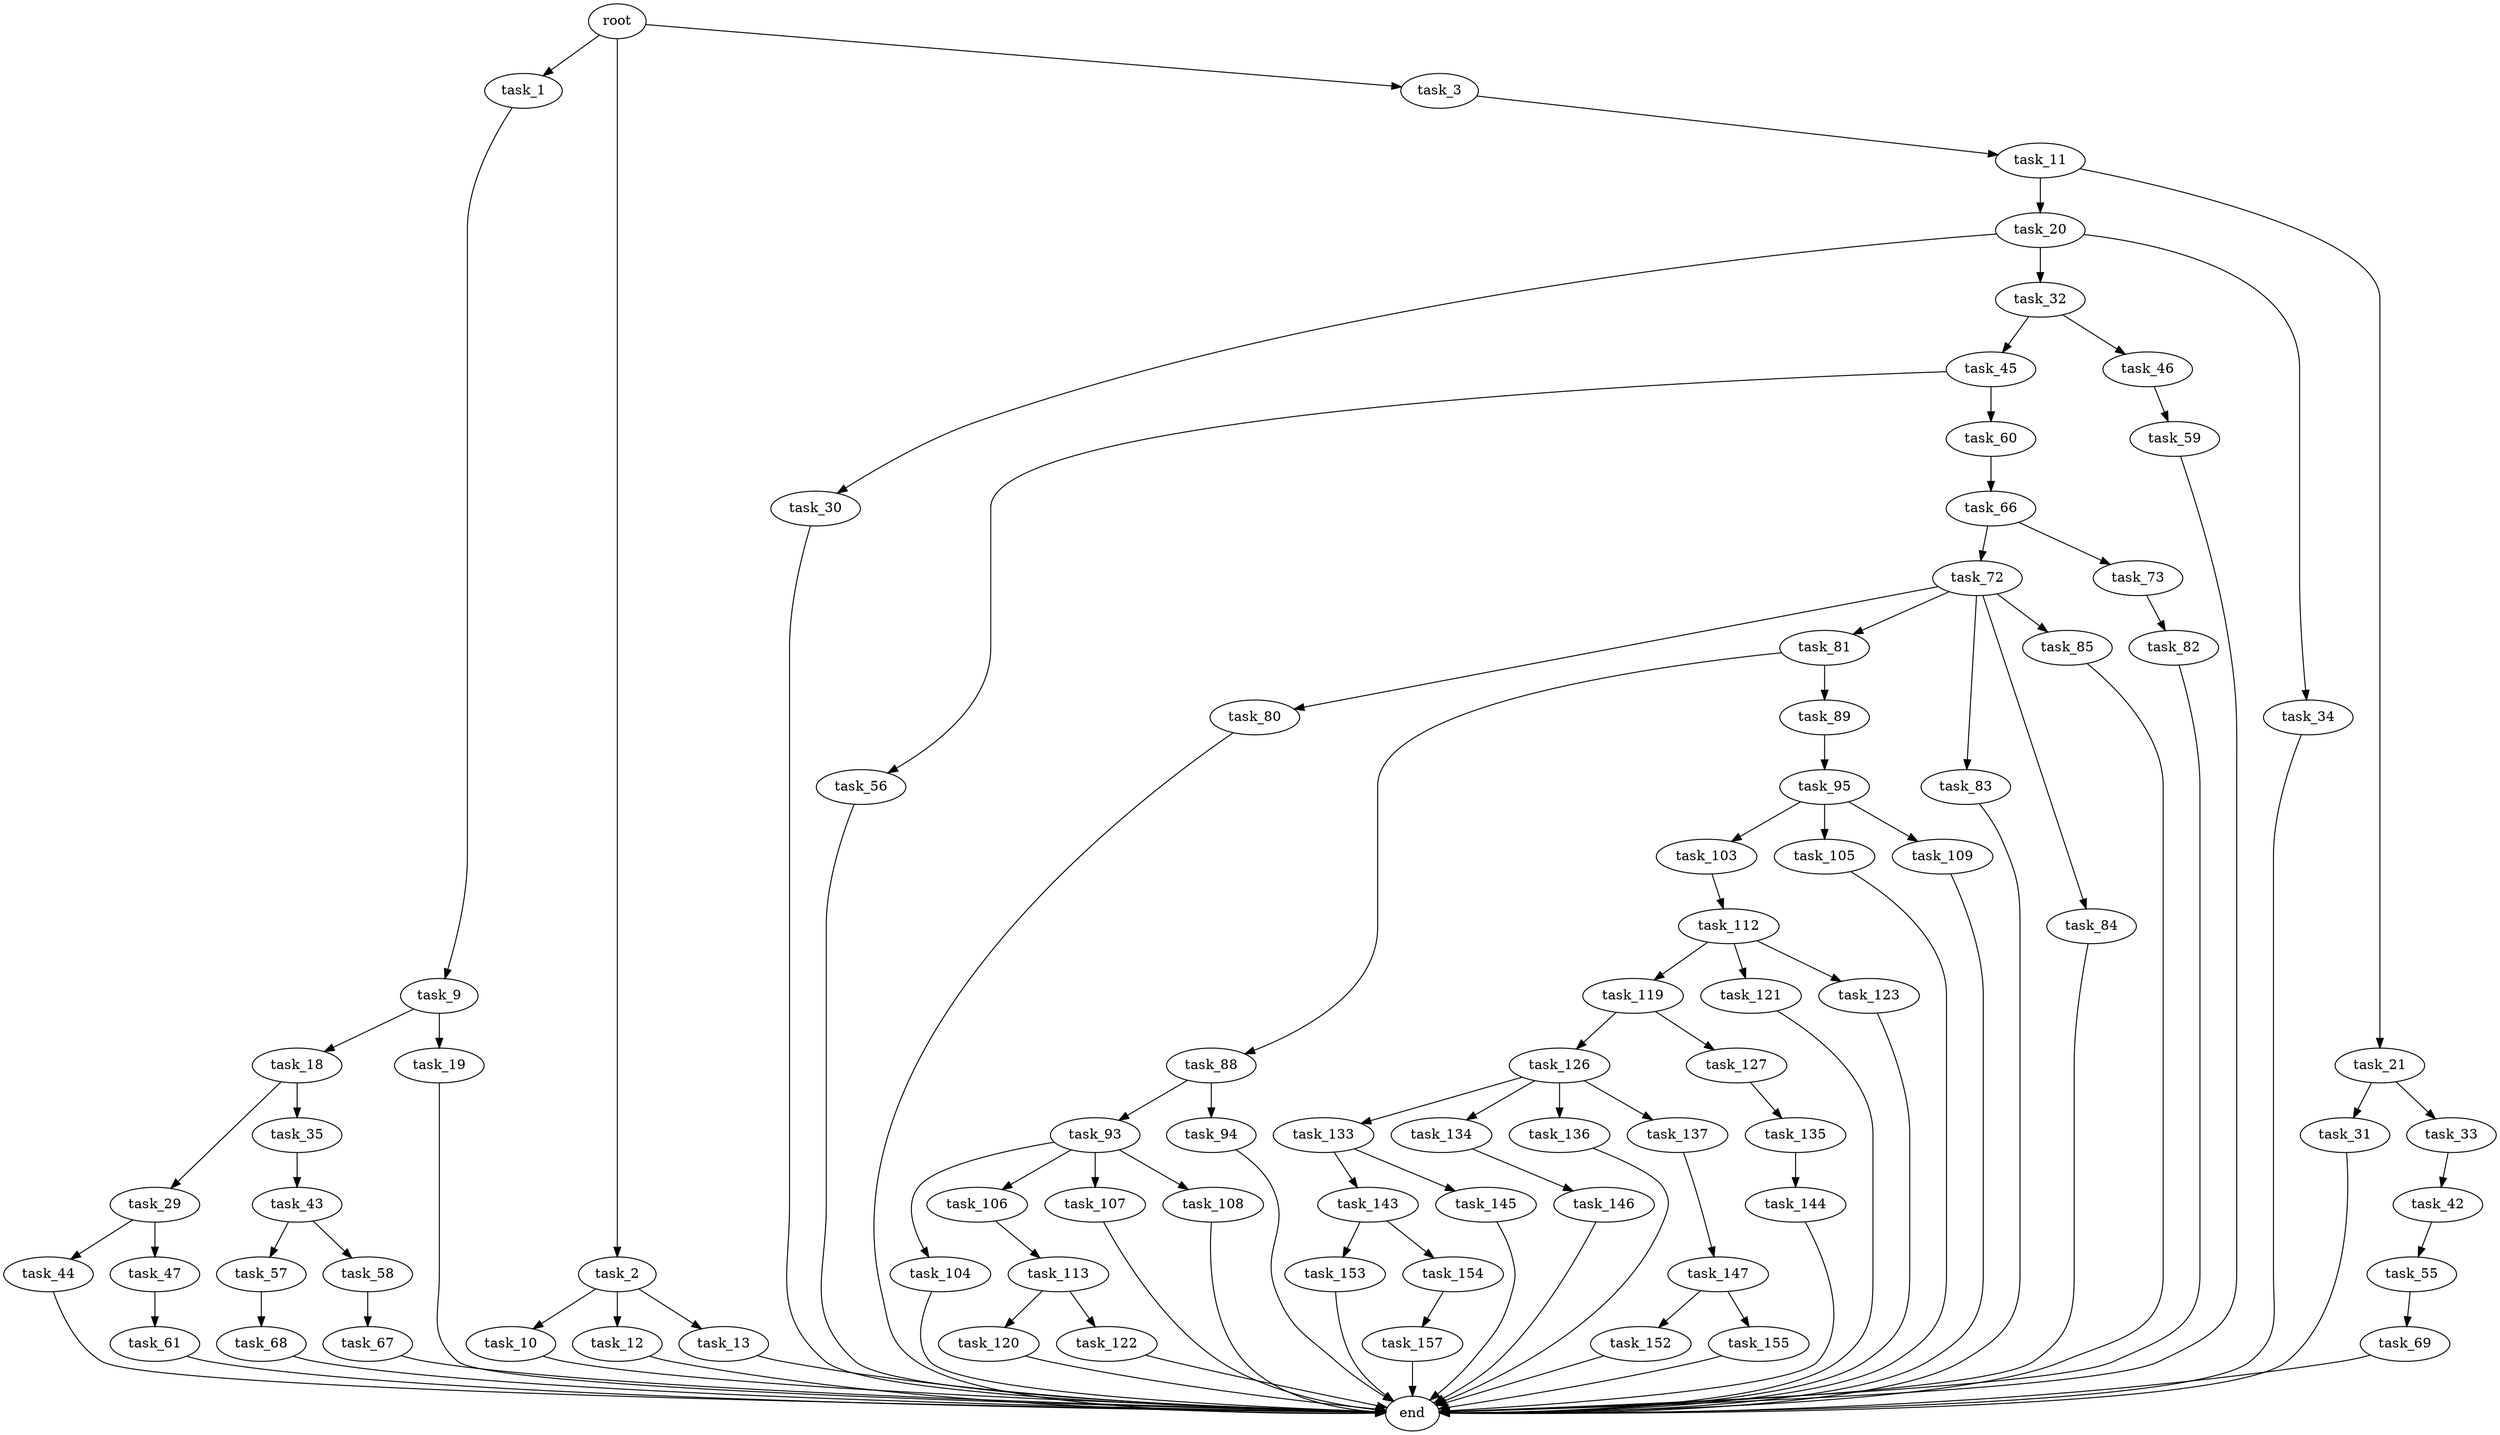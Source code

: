 digraph G {
  root [size="0.000000"];
  task_1 [size="139670862603.000000"];
  task_2 [size="836003622259.000000"];
  task_3 [size="552521671286.000000"];
  task_9 [size="29574772573.000000"];
  task_10 [size="1220306083893.000000"];
  task_11 [size="86522571833.000000"];
  task_12 [size="25202151942.000000"];
  task_13 [size="779642765814.000000"];
  task_18 [size="3108519754.000000"];
  task_19 [size="549755813888.000000"];
  task_20 [size="28991029248.000000"];
  task_21 [size="1703653532.000000"];
  task_29 [size="368293445632.000000"];
  task_30 [size="5663726916.000000"];
  task_31 [size="554088588446.000000"];
  task_32 [size="231928233984.000000"];
  task_33 [size="231928233984.000000"];
  task_34 [size="28991029248.000000"];
  task_35 [size="782757789696.000000"];
  task_42 [size="11073234649.000000"];
  task_43 [size="6411803488.000000"];
  task_44 [size="4636868148.000000"];
  task_45 [size="45230891384.000000"];
  task_46 [size="249734716699.000000"];
  task_47 [size="74874147919.000000"];
  task_55 [size="5058030637.000000"];
  task_56 [size="572706680180.000000"];
  task_57 [size="1819752580.000000"];
  task_58 [size="1073741824000.000000"];
  task_59 [size="549755813888.000000"];
  task_60 [size="673043573215.000000"];
  task_61 [size="134217728000.000000"];
  task_66 [size="7904751706.000000"];
  task_67 [size="28991029248.000000"];
  task_68 [size="231928233984.000000"];
  task_69 [size="199984341586.000000"];
  task_72 [size="2735019723.000000"];
  task_73 [size="231928233984.000000"];
  task_80 [size="12456329368.000000"];
  task_81 [size="36411412110.000000"];
  task_82 [size="8589934592.000000"];
  task_83 [size="25920141889.000000"];
  task_84 [size="549755813888.000000"];
  task_85 [size="28991029248.000000"];
  task_88 [size="8589934592.000000"];
  task_89 [size="4218643349.000000"];
  task_93 [size="3147854451.000000"];
  task_94 [size="2554143191.000000"];
  task_95 [size="4327368304.000000"];
  task_103 [size="27936151486.000000"];
  task_104 [size="30168558841.000000"];
  task_105 [size="406740566510.000000"];
  task_106 [size="7938819928.000000"];
  task_107 [size="368293445632.000000"];
  task_108 [size="32881670988.000000"];
  task_109 [size="301767762391.000000"];
  task_112 [size="99828801571.000000"];
  task_113 [size="272843134606.000000"];
  task_119 [size="259452241736.000000"];
  task_120 [size="368293445632.000000"];
  task_121 [size="68719476736.000000"];
  task_122 [size="549755813888.000000"];
  task_123 [size="2677445137.000000"];
  task_126 [size="8803077601.000000"];
  task_127 [size="28991029248.000000"];
  task_133 [size="28991029248.000000"];
  task_134 [size="32690465882.000000"];
  task_135 [size="2754868543.000000"];
  task_136 [size="28991029248.000000"];
  task_137 [size="187197328381.000000"];
  task_143 [size="368293445632.000000"];
  task_144 [size="183140359987.000000"];
  task_145 [size="13566328269.000000"];
  task_146 [size="820190334716.000000"];
  task_147 [size="172679146441.000000"];
  task_152 [size="373130935054.000000"];
  task_153 [size="28991029248.000000"];
  task_154 [size="549755813888.000000"];
  task_155 [size="992333214851.000000"];
  task_157 [size="11916208096.000000"];
  end [size="0.000000"];

  root -> task_1 [size="1.000000"];
  root -> task_2 [size="1.000000"];
  root -> task_3 [size="1.000000"];
  task_1 -> task_9 [size="301989888.000000"];
  task_2 -> task_10 [size="838860800.000000"];
  task_2 -> task_12 [size="838860800.000000"];
  task_2 -> task_13 [size="838860800.000000"];
  task_3 -> task_11 [size="411041792.000000"];
  task_9 -> task_18 [size="679477248.000000"];
  task_9 -> task_19 [size="679477248.000000"];
  task_10 -> end [size="1.000000"];
  task_11 -> task_20 [size="209715200.000000"];
  task_11 -> task_21 [size="209715200.000000"];
  task_12 -> end [size="1.000000"];
  task_13 -> end [size="1.000000"];
  task_18 -> task_29 [size="301989888.000000"];
  task_18 -> task_35 [size="301989888.000000"];
  task_19 -> end [size="1.000000"];
  task_20 -> task_30 [size="75497472.000000"];
  task_20 -> task_32 [size="75497472.000000"];
  task_20 -> task_34 [size="75497472.000000"];
  task_21 -> task_31 [size="33554432.000000"];
  task_21 -> task_33 [size="33554432.000000"];
  task_29 -> task_44 [size="411041792.000000"];
  task_29 -> task_47 [size="411041792.000000"];
  task_30 -> end [size="1.000000"];
  task_31 -> end [size="1.000000"];
  task_32 -> task_45 [size="301989888.000000"];
  task_32 -> task_46 [size="301989888.000000"];
  task_33 -> task_42 [size="301989888.000000"];
  task_34 -> end [size="1.000000"];
  task_35 -> task_43 [size="679477248.000000"];
  task_42 -> task_55 [size="209715200.000000"];
  task_43 -> task_57 [size="33554432.000000"];
  task_43 -> task_58 [size="33554432.000000"];
  task_44 -> end [size="1.000000"];
  task_45 -> task_56 [size="75497472.000000"];
  task_45 -> task_60 [size="75497472.000000"];
  task_46 -> task_59 [size="209715200.000000"];
  task_47 -> task_61 [size="75497472.000000"];
  task_55 -> task_69 [size="134217728.000000"];
  task_56 -> end [size="1.000000"];
  task_57 -> task_68 [size="75497472.000000"];
  task_58 -> task_67 [size="838860800.000000"];
  task_59 -> end [size="1.000000"];
  task_60 -> task_66 [size="411041792.000000"];
  task_61 -> end [size="1.000000"];
  task_66 -> task_72 [size="536870912.000000"];
  task_66 -> task_73 [size="536870912.000000"];
  task_67 -> end [size="1.000000"];
  task_68 -> end [size="1.000000"];
  task_69 -> end [size="1.000000"];
  task_72 -> task_80 [size="209715200.000000"];
  task_72 -> task_81 [size="209715200.000000"];
  task_72 -> task_83 [size="209715200.000000"];
  task_72 -> task_84 [size="209715200.000000"];
  task_72 -> task_85 [size="209715200.000000"];
  task_73 -> task_82 [size="301989888.000000"];
  task_80 -> end [size="1.000000"];
  task_81 -> task_88 [size="33554432.000000"];
  task_81 -> task_89 [size="33554432.000000"];
  task_82 -> end [size="1.000000"];
  task_83 -> end [size="1.000000"];
  task_84 -> end [size="1.000000"];
  task_85 -> end [size="1.000000"];
  task_88 -> task_93 [size="33554432.000000"];
  task_88 -> task_94 [size="33554432.000000"];
  task_89 -> task_95 [size="75497472.000000"];
  task_93 -> task_104 [size="134217728.000000"];
  task_93 -> task_106 [size="134217728.000000"];
  task_93 -> task_107 [size="134217728.000000"];
  task_93 -> task_108 [size="134217728.000000"];
  task_94 -> end [size="1.000000"];
  task_95 -> task_103 [size="75497472.000000"];
  task_95 -> task_105 [size="75497472.000000"];
  task_95 -> task_109 [size="75497472.000000"];
  task_103 -> task_112 [size="536870912.000000"];
  task_104 -> end [size="1.000000"];
  task_105 -> end [size="1.000000"];
  task_106 -> task_113 [size="134217728.000000"];
  task_107 -> end [size="1.000000"];
  task_108 -> end [size="1.000000"];
  task_109 -> end [size="1.000000"];
  task_112 -> task_119 [size="75497472.000000"];
  task_112 -> task_121 [size="75497472.000000"];
  task_112 -> task_123 [size="75497472.000000"];
  task_113 -> task_120 [size="411041792.000000"];
  task_113 -> task_122 [size="411041792.000000"];
  task_119 -> task_126 [size="679477248.000000"];
  task_119 -> task_127 [size="679477248.000000"];
  task_120 -> end [size="1.000000"];
  task_121 -> end [size="1.000000"];
  task_122 -> end [size="1.000000"];
  task_123 -> end [size="1.000000"];
  task_126 -> task_133 [size="411041792.000000"];
  task_126 -> task_134 [size="411041792.000000"];
  task_126 -> task_136 [size="411041792.000000"];
  task_126 -> task_137 [size="411041792.000000"];
  task_127 -> task_135 [size="75497472.000000"];
  task_133 -> task_143 [size="75497472.000000"];
  task_133 -> task_145 [size="75497472.000000"];
  task_134 -> task_146 [size="536870912.000000"];
  task_135 -> task_144 [size="209715200.000000"];
  task_136 -> end [size="1.000000"];
  task_137 -> task_147 [size="134217728.000000"];
  task_143 -> task_153 [size="411041792.000000"];
  task_143 -> task_154 [size="411041792.000000"];
  task_144 -> end [size="1.000000"];
  task_145 -> end [size="1.000000"];
  task_146 -> end [size="1.000000"];
  task_147 -> task_152 [size="209715200.000000"];
  task_147 -> task_155 [size="209715200.000000"];
  task_152 -> end [size="1.000000"];
  task_153 -> end [size="1.000000"];
  task_154 -> task_157 [size="536870912.000000"];
  task_155 -> end [size="1.000000"];
  task_157 -> end [size="1.000000"];
}
